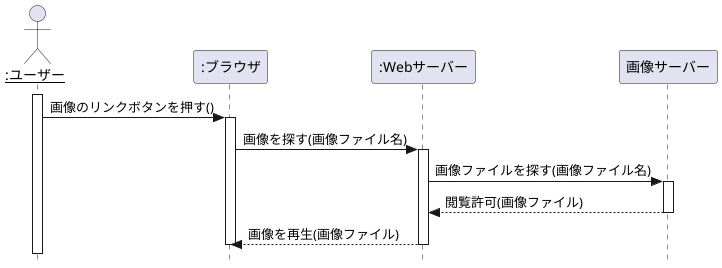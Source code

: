 @startuml Web画像検索
hide footbox
skinparam style strictuml
actor "<U>:ユーザー</u>" as user
participant ":ブラウザ" as browser
participant ":Webサーバー" as server1
participant "画像サーバー" as server2

activate user
    user -> browser: 画像のリンクボタンを押す()
    activate browser
    browser -> server1: 画像を探す(画像ファイル名)
        activate server1
        server1 -> server2: 画像ファイルを探す(画像ファイル名)
        activate server2
        server1 <-- server2: 閲覧許可(画像ファイル)
        deactivate server2
        browser <-- server1: 画像を再生(画像ファイル)
        deactivate server1
    deactivate browser

@enduml